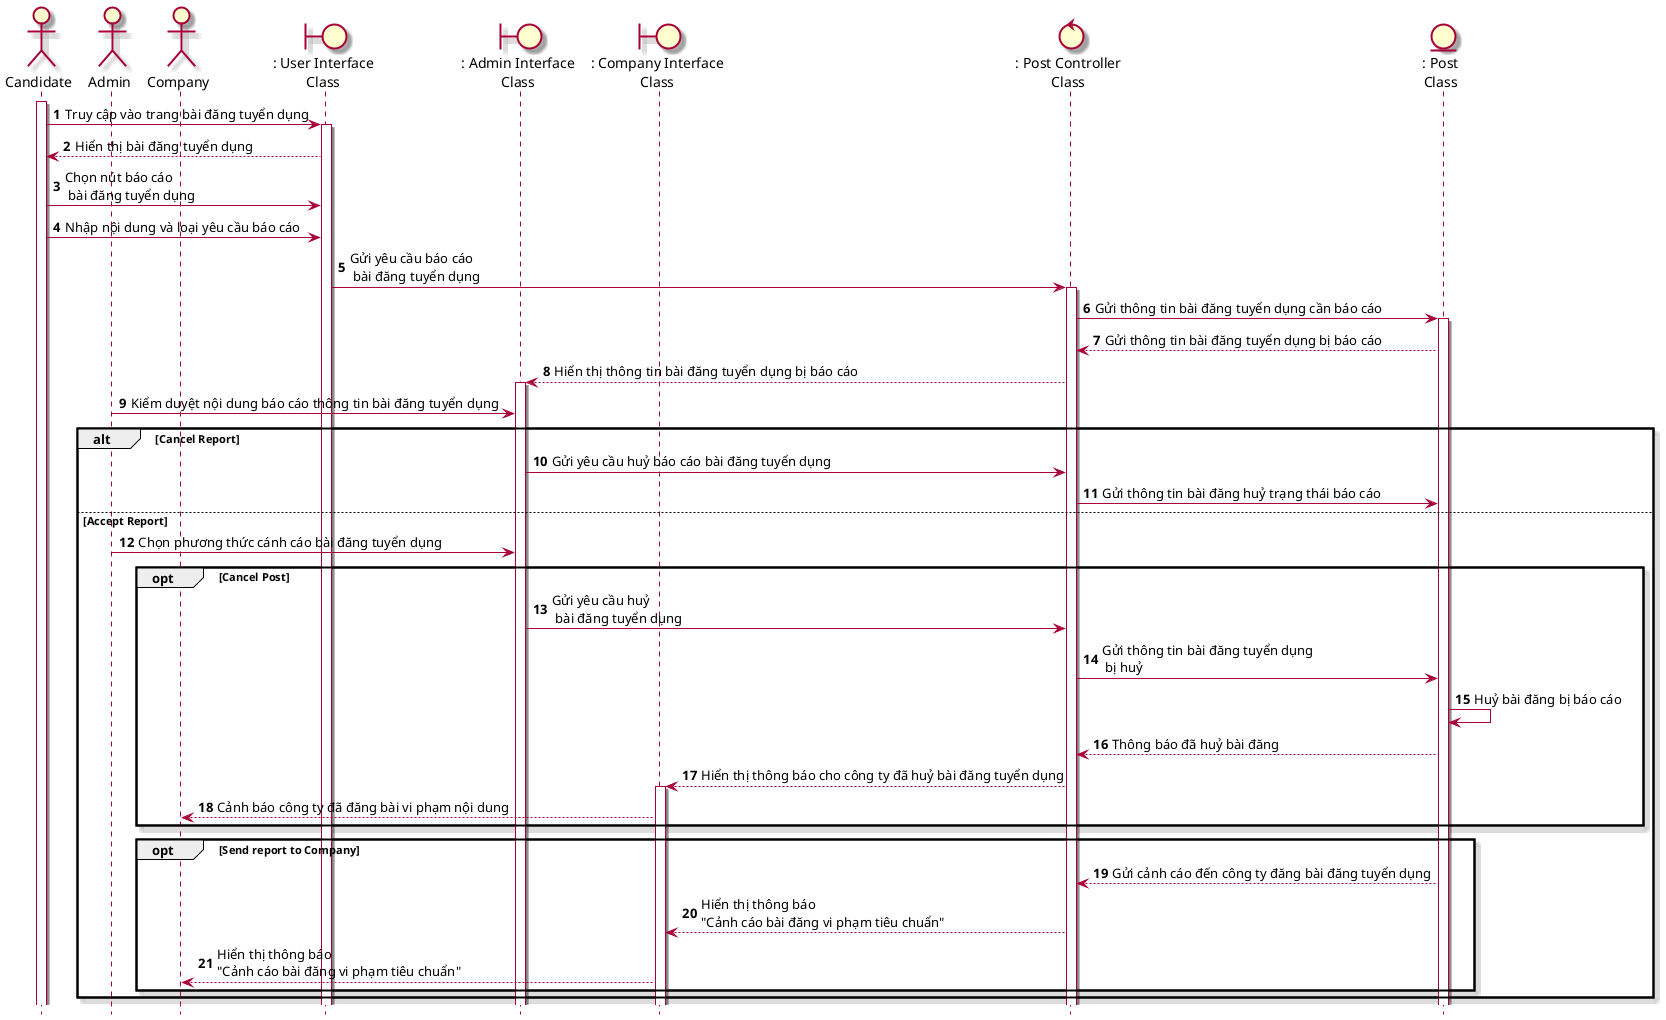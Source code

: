 @startuml SeqBaoCaoBaiDang
hide footbox
skin rose 
actor candidate as "Candidate"
actor admin as "Admin"
actor company as "Company"
boundary userInterface as ": User Interface\nClass"
boundary adminInterface as ": Admin Interface\nClass"
boundary companyInterface as ": Company Interface\nClass"
control postController as ": Post Controller\nClass"
entity Post as ": Post\nClass"
candidate++
autonumber
candidate-> userInterface++: Truy cập vào trang bài đăng tuyển dụng
userInterface--> candidate: Hiển thị bài đăng tuyển dụng
candidate-> userInterface: Chọn nút báo cáo\n bài đăng tuyển dụng
candidate-> userInterface: Nhập nội dung và loại yêu cầu báo cáo
userInterface-> postController++: Gửi yêu cầu báo cáo\n bài đăng tuyển dụng
postController-> Post++: Gửi thông tin bài đăng tuyển dụng cần báo cáo
Post --> postController: Gửi thông tin bài đăng tuyển dụng bị báo cáo
postController--> adminInterface++: Hiển thị thông tin bài đăng tuyển dụng bị báo cáo
admin -> adminInterface: Kiểm duyệt nội dung báo cáo thông tin bài đăng tuyển dụng
alt Cancel Report
adminInterface -> postController: Gửi yêu cầu huỷ báo cáo bài đăng tuyển dụng
postController -> Post: Gửi thông tin bài đăng huỷ trạng thái báo cáo
else Accept Report
admin -> adminInterface: Chọn phương thức cánh cáo bài đăng tuyển dụng
opt Cancel Post
adminInterface -> postController: Gửi yêu cầu huỷ\n bài đăng tuyển dụng
postController -> Post: Gửi thông tin bài đăng tuyển dụng\n bị huỷ
Post->Post: Huỷ bài đăng bị báo cáo 
Post-->postController: Thông báo đã huỷ bài đăng
postController--> companyInterface++: Hiển thị thông báo cho công ty đã huỷ bài đăng tuyển dụng
companyInterface --> company: Cảnh báo công ty đã đăng bài vi phạm nội dung
end
opt Send report to Company 
Post --> postController: Gửi cảnh cáo đến công ty đăng bài đăng tuyển dụng
postController --> companyInterface: Hiển thị thông báo \n"Cảnh cáo bài đăng vi phạm tiêu chuẩn"
companyInterface --> company: Hiển thị thông báo \n"Cảnh cáo bài đăng vi phạm tiêu chuẩn"

end
end
@enduml